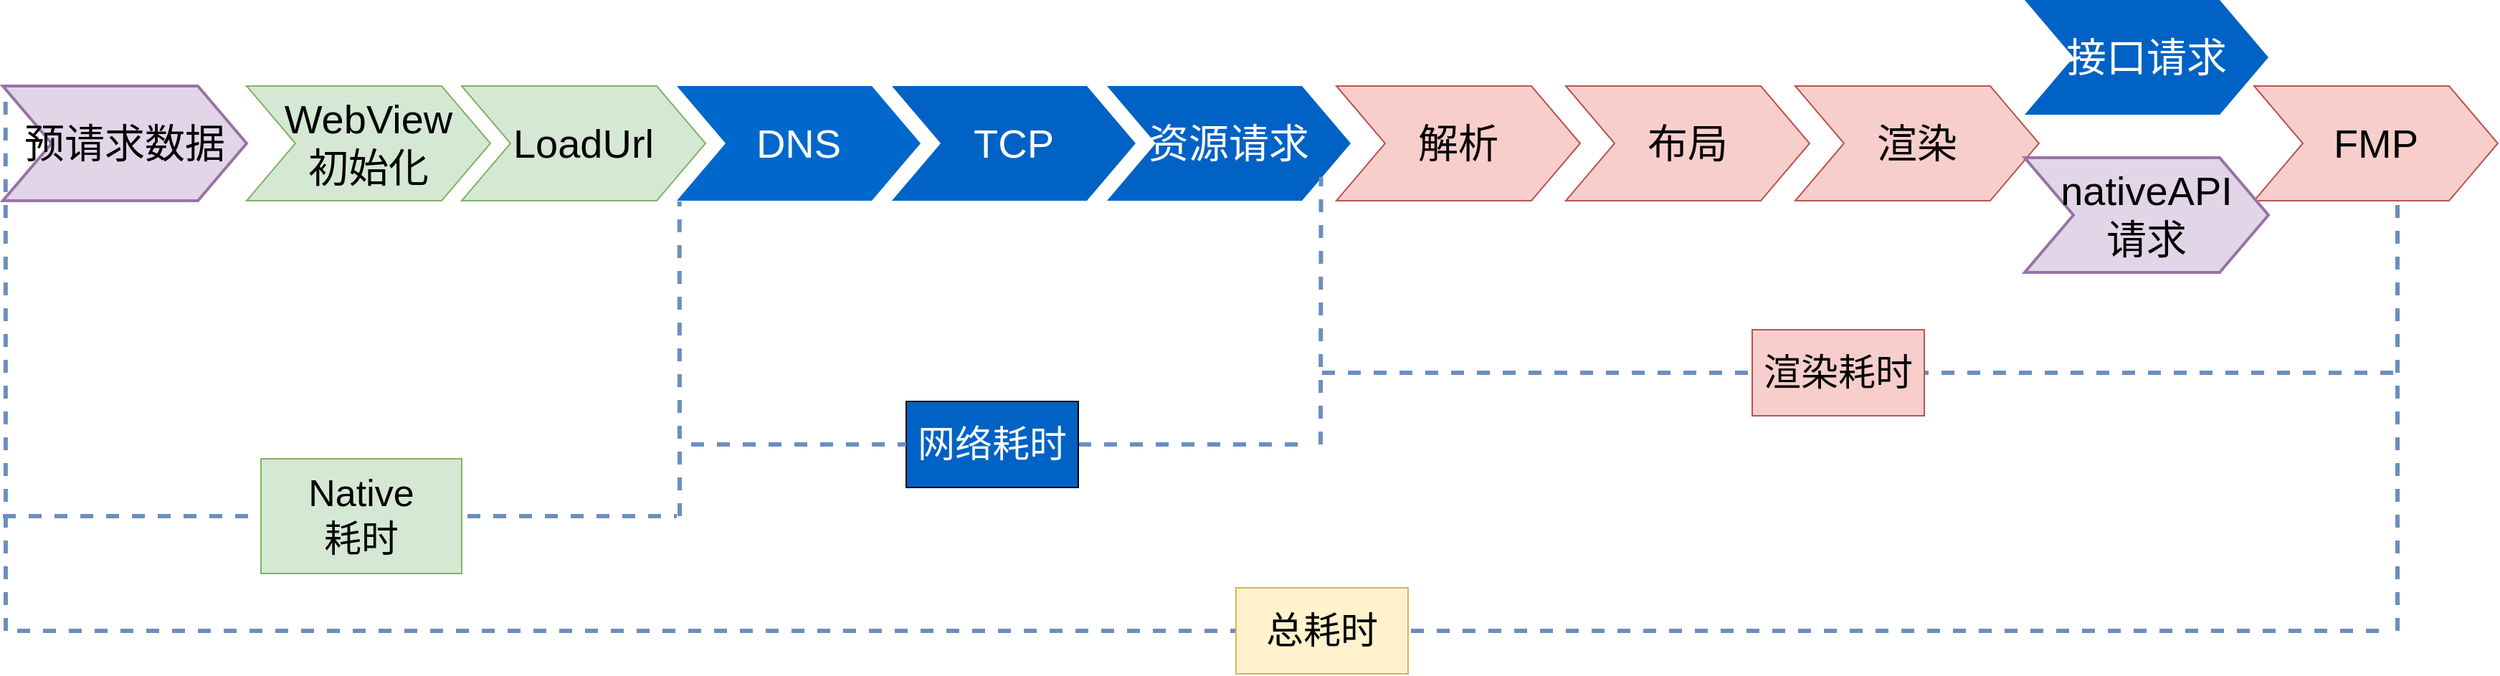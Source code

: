 <mxfile version="17.1.2" type="github">
  <diagram name="Page-1" id="d9b1e647-80fa-b4a2-5024-87a742678bcc">
    <mxGraphModel dx="2992" dy="1066" grid="1" gridSize="10" guides="1" tooltips="1" connect="1" arrows="1" fold="1" page="1" pageScale="1" pageWidth="1100" pageHeight="850" background="none" math="0" shadow="0">
      <root>
        <mxCell id="0" />
        <mxCell id="1" parent="0" />
        <mxCell id="-ItOUZE-uVXcDvyL4rD7-2" value="WebView&lt;br&gt;初始化" style="shape=step;whiteSpace=wrap;html=1;fontSize=28;fillColor=#d5e8d4;strokeColor=#82b366;" vertex="1" parent="1">
          <mxGeometry x="90" y="180" width="170" height="80" as="geometry" />
        </mxCell>
        <mxCell id="-ItOUZE-uVXcDvyL4rD7-3" value="LoadUrl" style="shape=step;whiteSpace=wrap;html=1;fontSize=28;fillColor=#d5e8d4;strokeColor=#82b366;" vertex="1" parent="1">
          <mxGeometry x="240" y="180" width="170" height="80" as="geometry" />
        </mxCell>
        <mxCell id="-ItOUZE-uVXcDvyL4rD7-4" value="DNS" style="shape=step;whiteSpace=wrap;html=1;fontSize=28;fillColor=#0067CC;fontColor=#FFFFFF;strokeColor=none;" vertex="1" parent="1">
          <mxGeometry x="390" y="180" width="170" height="80" as="geometry" />
        </mxCell>
        <mxCell id="-ItOUZE-uVXcDvyL4rD7-5" value="TCP" style="shape=step;whiteSpace=wrap;html=1;fontSize=28;fillColor=#0062C4;fontColor=#FFFFFF;strokeColor=none;" vertex="1" parent="1">
          <mxGeometry x="540" y="180" width="170" height="80" as="geometry" />
        </mxCell>
        <mxCell id="-ItOUZE-uVXcDvyL4rD7-6" value="资源请求" style="shape=step;whiteSpace=wrap;html=1;fontSize=28;fillColor=#0062C4;fontColor=#FFFFFF;strokeColor=none;" vertex="1" parent="1">
          <mxGeometry x="690" y="180" width="170" height="80" as="geometry" />
        </mxCell>
        <mxCell id="-ItOUZE-uVXcDvyL4rD7-7" value="解析" style="shape=step;whiteSpace=wrap;html=1;fontSize=28;fillColor=#f8cecc;strokeColor=#b85450;" vertex="1" parent="1">
          <mxGeometry x="850" y="180" width="170" height="80" as="geometry" />
        </mxCell>
        <mxCell id="-ItOUZE-uVXcDvyL4rD7-8" value="布局" style="shape=step;whiteSpace=wrap;html=1;fontSize=28;fillColor=#f8cecc;strokeColor=#b85450;" vertex="1" parent="1">
          <mxGeometry x="1010" y="180" width="170" height="80" as="geometry" />
        </mxCell>
        <mxCell id="-ItOUZE-uVXcDvyL4rD7-9" value="渲染" style="shape=step;whiteSpace=wrap;html=1;fontSize=28;fillColor=#f8cecc;strokeColor=#b85450;" vertex="1" parent="1">
          <mxGeometry x="1170" y="180" width="170" height="80" as="geometry" />
        </mxCell>
        <mxCell id="-ItOUZE-uVXcDvyL4rD7-10" value="" style="endArrow=none;dashed=1;html=1;rounded=0;entryX=0.011;entryY=0.043;entryDx=0;entryDy=0;entryPerimeter=0;fillColor=#dae8fc;strokeColor=#6c8ebf;strokeWidth=3;" edge="1" parent="1">
          <mxGeometry width="50" height="50" relative="1" as="geometry">
            <mxPoint x="-78" y="560" as="sourcePoint" />
            <mxPoint x="-78.13" y="183.44" as="targetPoint" />
          </mxGeometry>
        </mxCell>
        <mxCell id="-ItOUZE-uVXcDvyL4rD7-11" value="" style="endArrow=none;dashed=1;html=1;rounded=0;strokeWidth=3;entryX=0.011;entryY=1.007;entryDx=0;entryDy=0;entryPerimeter=0;fillColor=#dae8fc;strokeColor=#6c8ebf;" edge="1" parent="1" target="-ItOUZE-uVXcDvyL4rD7-4">
          <mxGeometry width="50" height="50" relative="1" as="geometry">
            <mxPoint x="392" y="480" as="sourcePoint" />
            <mxPoint x="390" y="320" as="targetPoint" />
          </mxGeometry>
        </mxCell>
        <mxCell id="-ItOUZE-uVXcDvyL4rD7-12" value="" style="endArrow=none;dashed=1;html=1;rounded=0;strokeWidth=3;fillColor=#dae8fc;strokeColor=#6c8ebf;" edge="1" parent="1">
          <mxGeometry width="50" height="50" relative="1" as="geometry">
            <mxPoint x="-80" y="480" as="sourcePoint" />
            <mxPoint x="390" y="480" as="targetPoint" />
          </mxGeometry>
        </mxCell>
        <mxCell id="-ItOUZE-uVXcDvyL4rD7-13" value="&lt;font style=&quot;font-size: 26px&quot;&gt;Native&lt;br&gt;耗时&lt;/font&gt;" style="rounded=0;whiteSpace=wrap;html=1;fillColor=#d5e8d4;strokeColor=#82b366;" vertex="1" parent="1">
          <mxGeometry x="100" y="440" width="140" height="80" as="geometry" />
        </mxCell>
        <mxCell id="-ItOUZE-uVXcDvyL4rD7-14" value="" style="endArrow=none;dashed=1;html=1;rounded=0;fontSize=26;strokeWidth=3;entryX=0.818;entryY=1.043;entryDx=0;entryDy=0;entryPerimeter=0;fillColor=#dae8fc;strokeColor=#6c8ebf;" edge="1" parent="1">
          <mxGeometry width="50" height="50" relative="1" as="geometry">
            <mxPoint x="839" y="430" as="sourcePoint" />
            <mxPoint x="839.29" y="243.44" as="targetPoint" />
          </mxGeometry>
        </mxCell>
        <mxCell id="-ItOUZE-uVXcDvyL4rD7-15" value="" style="endArrow=none;dashed=1;html=1;rounded=0;fontSize=26;strokeWidth=3;entryX=0.818;entryY=1.043;entryDx=0;entryDy=0;entryPerimeter=0;fillColor=#dae8fc;strokeColor=#6c8ebf;" edge="1" parent="1">
          <mxGeometry width="50" height="50" relative="1" as="geometry">
            <mxPoint x="1590" y="560" as="sourcePoint" />
            <mxPoint x="1590" y="260" as="targetPoint" />
          </mxGeometry>
        </mxCell>
        <mxCell id="-ItOUZE-uVXcDvyL4rD7-16" value="" style="endArrow=none;dashed=1;html=1;rounded=0;fontSize=26;strokeWidth=3;fillColor=#dae8fc;strokeColor=#6c8ebf;startArrow=none;" edge="1" parent="1" source="-ItOUZE-uVXcDvyL4rD7-17">
          <mxGeometry width="50" height="50" relative="1" as="geometry">
            <mxPoint x="400" y="430" as="sourcePoint" />
            <mxPoint x="830" y="430" as="targetPoint" />
          </mxGeometry>
        </mxCell>
        <mxCell id="-ItOUZE-uVXcDvyL4rD7-18" value="" style="endArrow=none;dashed=1;html=1;rounded=0;fontSize=26;fontColor=#FFFFFF;strokeWidth=3;fillColor=#dae8fc;strokeColor=#6c8ebf;" edge="1" parent="1">
          <mxGeometry width="50" height="50" relative="1" as="geometry">
            <mxPoint x="840" y="380" as="sourcePoint" />
            <mxPoint x="1590" y="380" as="targetPoint" />
          </mxGeometry>
        </mxCell>
        <mxCell id="-ItOUZE-uVXcDvyL4rD7-19" value="渲染耗时" style="rounded=0;whiteSpace=wrap;html=1;fontSize=26;fillColor=#f8cecc;strokeColor=#b85450;" vertex="1" parent="1">
          <mxGeometry x="1140" y="350" width="120" height="60" as="geometry" />
        </mxCell>
        <mxCell id="-ItOUZE-uVXcDvyL4rD7-20" value="" style="endArrow=none;dashed=1;html=1;rounded=0;fontSize=26;fontColor=#FFFFFF;strokeWidth=3;fillColor=#dae8fc;strokeColor=#6c8ebf;" edge="1" parent="1">
          <mxGeometry width="50" height="50" relative="1" as="geometry">
            <mxPoint x="-70" y="560" as="sourcePoint" />
            <mxPoint x="1580" y="560" as="targetPoint" />
          </mxGeometry>
        </mxCell>
        <mxCell id="-ItOUZE-uVXcDvyL4rD7-21" value="总耗时" style="rounded=0;whiteSpace=wrap;html=1;fontSize=26;fillColor=#fff2cc;strokeColor=#d6b656;" vertex="1" parent="1">
          <mxGeometry x="780" y="530" width="120" height="60" as="geometry" />
        </mxCell>
        <mxCell id="-ItOUZE-uVXcDvyL4rD7-22" value="接口请求" style="shape=step;whiteSpace=wrap;html=1;fontSize=28;fillColor=#0062C4;fontColor=#FFFFFF;strokeColor=none;" vertex="1" parent="1">
          <mxGeometry x="1330" y="120" width="170" height="80" as="geometry" />
        </mxCell>
        <mxCell id="-ItOUZE-uVXcDvyL4rD7-23" value="FMP" style="shape=step;whiteSpace=wrap;html=1;fontSize=28;fillColor=#f8cecc;strokeColor=#b85450;" vertex="1" parent="1">
          <mxGeometry x="1490" y="180" width="170" height="80" as="geometry" />
        </mxCell>
        <mxCell id="-ItOUZE-uVXcDvyL4rD7-24" value="预请求数据" style="shape=step;whiteSpace=wrap;html=1;fontSize=28;fillColor=#e1d5e7;strokeColor=#9673a6;strokeWidth=2;" vertex="1" parent="1">
          <mxGeometry x="-80" y="180" width="170" height="80" as="geometry" />
        </mxCell>
        <mxCell id="-ItOUZE-uVXcDvyL4rD7-17" value="&lt;font color=&quot;#ffffff&quot;&gt;网络耗时&lt;/font&gt;" style="rounded=0;whiteSpace=wrap;html=1;fontSize=26;fillColor=#0062C4;" vertex="1" parent="1">
          <mxGeometry x="550" y="400" width="120" height="60" as="geometry" />
        </mxCell>
        <mxCell id="-ItOUZE-uVXcDvyL4rD7-25" value="" style="endArrow=none;dashed=1;html=1;rounded=0;fontSize=26;strokeWidth=3;fillColor=#dae8fc;strokeColor=#6c8ebf;" edge="1" parent="1" target="-ItOUZE-uVXcDvyL4rD7-17">
          <mxGeometry width="50" height="50" relative="1" as="geometry">
            <mxPoint x="400" y="430" as="sourcePoint" />
            <mxPoint x="830" y="430" as="targetPoint" />
          </mxGeometry>
        </mxCell>
        <mxCell id="-ItOUZE-uVXcDvyL4rD7-26" value="nativeAPI&lt;br&gt;请求" style="shape=step;whiteSpace=wrap;html=1;fontSize=28;fillColor=#e1d5e7;strokeColor=#9673a6;strokeWidth=2;" vertex="1" parent="1">
          <mxGeometry x="1330" y="230" width="170" height="80" as="geometry" />
        </mxCell>
      </root>
    </mxGraphModel>
  </diagram>
</mxfile>
